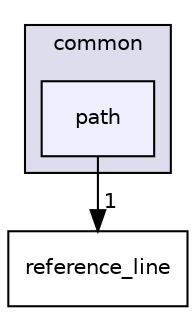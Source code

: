 digraph "modules/planning/common/path" {
  compound=true
  node [ fontsize="10", fontname="Helvetica"];
  edge [ labelfontsize="10", labelfontname="Helvetica"];
  subgraph clusterdir_66bbc1175c980ce8ddd485259d3b02bb {
    graph [ bgcolor="#ddddee", pencolor="black", label="common" fontname="Helvetica", fontsize="10", URL="dir_66bbc1175c980ce8ddd485259d3b02bb.html"]
  dir_59738a83cf45abe21e9e7d5c09f8c656 [shape=box, label="path", style="filled", fillcolor="#eeeeff", pencolor="black", URL="dir_59738a83cf45abe21e9e7d5c09f8c656.html"];
  }
  dir_215a6cee4434727da638ab5cece17fbb [shape=box label="reference_line" URL="dir_215a6cee4434727da638ab5cece17fbb.html"];
  dir_59738a83cf45abe21e9e7d5c09f8c656->dir_215a6cee4434727da638ab5cece17fbb [headlabel="1", labeldistance=1.5 headhref="dir_000179_000192.html"];
}
